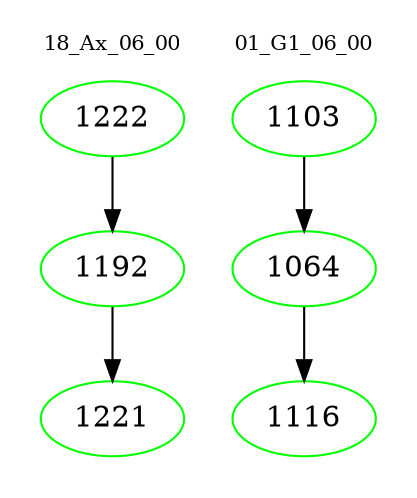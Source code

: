 digraph{
subgraph cluster_0 {
color = white
label = "18_Ax_06_00";
fontsize=10;
T0_1222 [label="1222", color="green"]
T0_1222 -> T0_1192 [color="black"]
T0_1192 [label="1192", color="green"]
T0_1192 -> T0_1221 [color="black"]
T0_1221 [label="1221", color="green"]
}
subgraph cluster_1 {
color = white
label = "01_G1_06_00";
fontsize=10;
T1_1103 [label="1103", color="green"]
T1_1103 -> T1_1064 [color="black"]
T1_1064 [label="1064", color="green"]
T1_1064 -> T1_1116 [color="black"]
T1_1116 [label="1116", color="green"]
}
}
